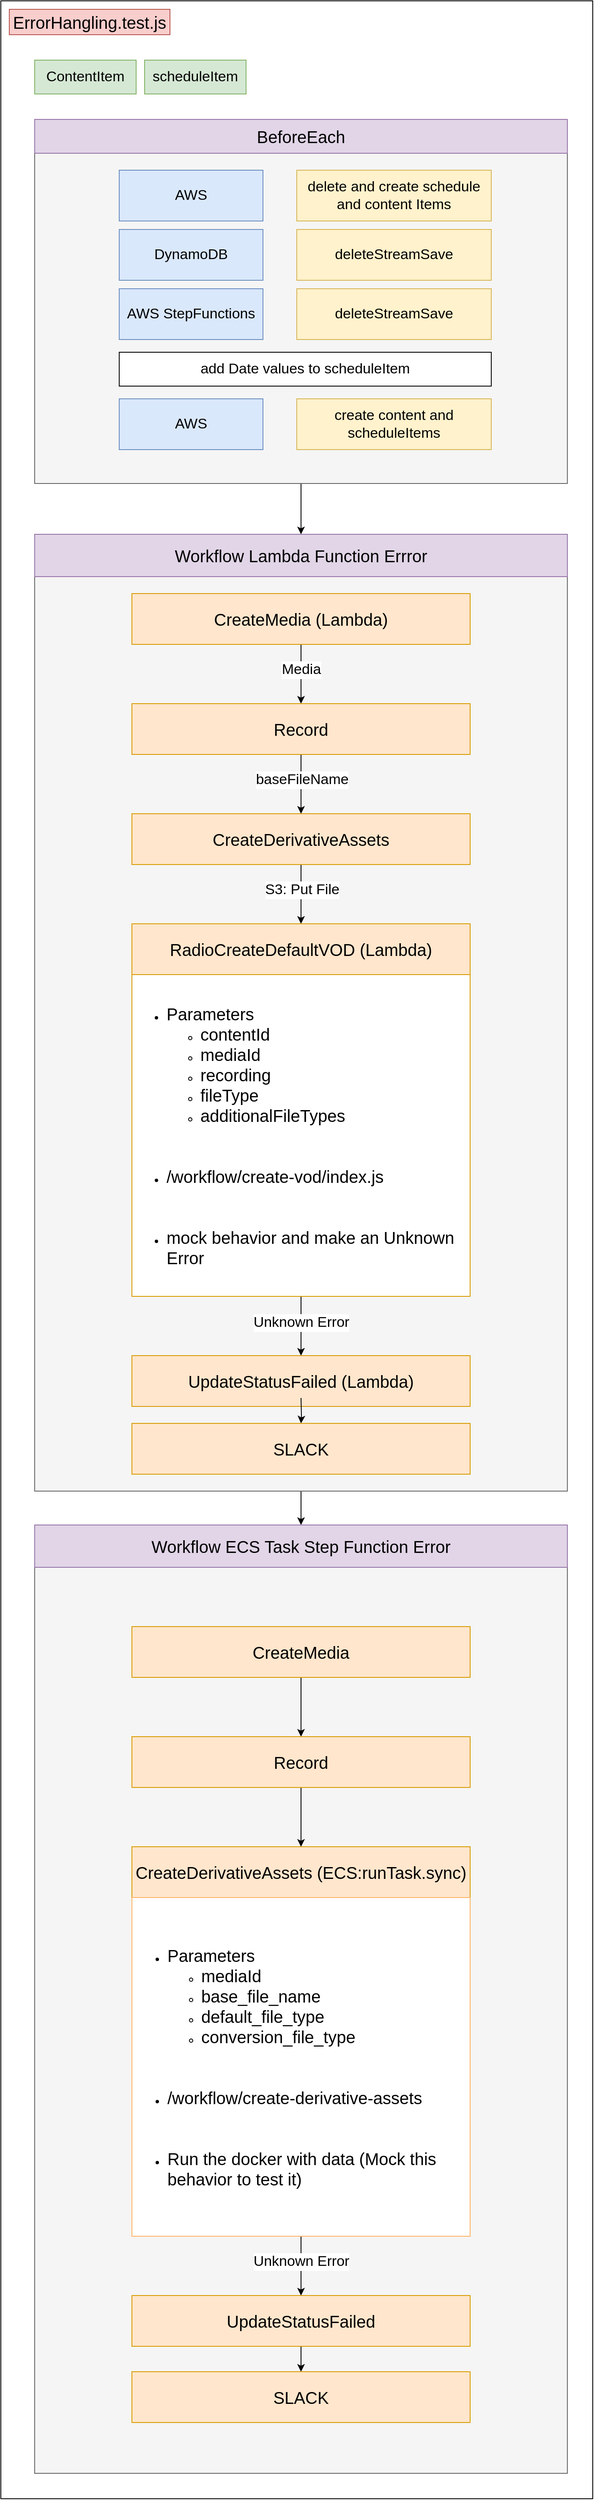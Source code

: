 <mxfile version="17.5.0" type="github">
  <diagram id="QgBXJNmuF9LUyoV8QWzJ" name="Page-1">
    <mxGraphModel dx="792" dy="1123" grid="1" gridSize="10" guides="1" tooltips="1" connect="1" arrows="1" fold="1" page="1" pageScale="1" pageWidth="827" pageHeight="1169" math="0" shadow="0">
      <root>
        <mxCell id="0" />
        <mxCell id="1" parent="0" />
        <mxCell id="U1BTU91VVIOKNPWe-Cvb-1" value="" style="rounded=0;whiteSpace=wrap;html=1;" parent="1" vertex="1">
          <mxGeometry x="90" y="160" width="700" height="2950" as="geometry" />
        </mxCell>
        <mxCell id="U1BTU91VVIOKNPWe-Cvb-86" style="edgeStyle=orthogonalEdgeStyle;rounded=0;orthogonalLoop=1;jettySize=auto;html=1;exitX=0.5;exitY=1;exitDx=0;exitDy=0;fontSize=17;" parent="1" source="U1BTU91VVIOKNPWe-Cvb-4" target="U1BTU91VVIOKNPWe-Cvb-58" edge="1">
          <mxGeometry relative="1" as="geometry" />
        </mxCell>
        <mxCell id="U1BTU91VVIOKNPWe-Cvb-4" value="" style="rounded=0;whiteSpace=wrap;html=1;fillColor=#f5f5f5;fontColor=#333333;strokeColor=#666666;" parent="1" vertex="1">
          <mxGeometry x="130" y="790" width="630" height="1130" as="geometry" />
        </mxCell>
        <mxCell id="U1BTU91VVIOKNPWe-Cvb-21" style="edgeStyle=orthogonalEdgeStyle;rounded=0;orthogonalLoop=1;jettySize=auto;html=1;fontSize=17;" parent="1" source="U1BTU91VVIOKNPWe-Cvb-2" target="U1BTU91VVIOKNPWe-Cvb-18" edge="1">
          <mxGeometry relative="1" as="geometry" />
        </mxCell>
        <mxCell id="U1BTU91VVIOKNPWe-Cvb-2" value="" style="rounded=0;whiteSpace=wrap;html=1;fillColor=#f5f5f5;fontColor=#333333;strokeColor=#666666;" parent="1" vertex="1">
          <mxGeometry x="130" y="300" width="630" height="430" as="geometry" />
        </mxCell>
        <mxCell id="U1BTU91VVIOKNPWe-Cvb-46" style="edgeStyle=orthogonalEdgeStyle;rounded=0;orthogonalLoop=1;jettySize=auto;html=1;fontSize=17;" parent="1" source="U1BTU91VVIOKNPWe-Cvb-3" target="U1BTU91VVIOKNPWe-Cvb-25" edge="1">
          <mxGeometry relative="1" as="geometry">
            <Array as="points">
              <mxPoint x="445" y="940" />
              <mxPoint x="445" y="940" />
            </Array>
          </mxGeometry>
        </mxCell>
        <mxCell id="U1BTU91VVIOKNPWe-Cvb-3" value="&lt;font style=&quot;font-size: 20px&quot;&gt;CreateMedia (Lambda)&lt;/font&gt;" style="rounded=0;whiteSpace=wrap;html=1;fillColor=#ffe6cc;strokeColor=#d79b00;" parent="1" vertex="1">
          <mxGeometry x="245" y="860" width="400" height="60" as="geometry" />
        </mxCell>
        <mxCell id="U1BTU91VVIOKNPWe-Cvb-6" value="BeforeEach" style="rounded=0;whiteSpace=wrap;html=1;fontSize=20;fillColor=#e1d5e7;strokeColor=#9673a6;" parent="1" vertex="1">
          <mxGeometry x="130" y="300" width="630" height="40" as="geometry" />
        </mxCell>
        <mxCell id="U1BTU91VVIOKNPWe-Cvb-7" value="ContentItem" style="rounded=0;whiteSpace=wrap;html=1;fontSize=17;fillColor=#d5e8d4;strokeColor=#82b366;" parent="1" vertex="1">
          <mxGeometry x="130" y="230" width="120" height="40" as="geometry" />
        </mxCell>
        <mxCell id="U1BTU91VVIOKNPWe-Cvb-8" value="ErrorHangling.test.js" style="rounded=0;whiteSpace=wrap;html=1;fontSize=20;fillColor=#f8cecc;strokeColor=#b85450;" parent="1" vertex="1">
          <mxGeometry x="100" y="170" width="190" height="30" as="geometry" />
        </mxCell>
        <mxCell id="U1BTU91VVIOKNPWe-Cvb-9" value="scheduleItem" style="rounded=0;whiteSpace=wrap;html=1;fontSize=17;fillColor=#d5e8d4;strokeColor=#82b366;" parent="1" vertex="1">
          <mxGeometry x="260" y="230" width="120" height="40" as="geometry" />
        </mxCell>
        <mxCell id="U1BTU91VVIOKNPWe-Cvb-10" value="AWS" style="rounded=0;whiteSpace=wrap;html=1;fontSize=17;fillColor=#dae8fc;strokeColor=#6c8ebf;" parent="1" vertex="1">
          <mxGeometry x="230" y="360" width="170" height="60" as="geometry" />
        </mxCell>
        <mxCell id="U1BTU91VVIOKNPWe-Cvb-11" value="delete and create schedule and content Items" style="rounded=0;whiteSpace=wrap;html=1;fontSize=17;fillColor=#fff2cc;strokeColor=#d6b656;" parent="1" vertex="1">
          <mxGeometry x="440" y="360" width="230" height="60" as="geometry" />
        </mxCell>
        <mxCell id="U1BTU91VVIOKNPWe-Cvb-12" value="deleteStreamSave" style="rounded=0;whiteSpace=wrap;html=1;fontSize=17;fillColor=#fff2cc;strokeColor=#d6b656;" parent="1" vertex="1">
          <mxGeometry x="440" y="430" width="230" height="60" as="geometry" />
        </mxCell>
        <mxCell id="U1BTU91VVIOKNPWe-Cvb-13" value="DynamoDB" style="rounded=0;whiteSpace=wrap;html=1;fontSize=17;fillColor=#dae8fc;strokeColor=#6c8ebf;" parent="1" vertex="1">
          <mxGeometry x="230" y="430" width="170" height="60" as="geometry" />
        </mxCell>
        <mxCell id="U1BTU91VVIOKNPWe-Cvb-14" value="deleteStreamSave" style="rounded=0;whiteSpace=wrap;html=1;fontSize=17;fillColor=#fff2cc;strokeColor=#d6b656;" parent="1" vertex="1">
          <mxGeometry x="440" y="500" width="230" height="60" as="geometry" />
        </mxCell>
        <mxCell id="U1BTU91VVIOKNPWe-Cvb-15" value="AWS StepFunctions" style="rounded=0;whiteSpace=wrap;html=1;fontSize=17;fillColor=#dae8fc;strokeColor=#6c8ebf;" parent="1" vertex="1">
          <mxGeometry x="230" y="500" width="170" height="60" as="geometry" />
        </mxCell>
        <mxCell id="U1BTU91VVIOKNPWe-Cvb-17" value="add Date values to scheduleItem" style="rounded=0;whiteSpace=wrap;html=1;fontSize=17;" parent="1" vertex="1">
          <mxGeometry x="230" y="575" width="440" height="40" as="geometry" />
        </mxCell>
        <mxCell id="U1BTU91VVIOKNPWe-Cvb-18" value="Workflow Lambda Function Errror" style="rounded=0;whiteSpace=wrap;html=1;fontSize=20;fillColor=#e1d5e7;strokeColor=#9673a6;" parent="1" vertex="1">
          <mxGeometry x="130" y="790" width="630" height="50" as="geometry" />
        </mxCell>
        <mxCell id="U1BTU91VVIOKNPWe-Cvb-19" value="AWS" style="rounded=0;whiteSpace=wrap;html=1;fontSize=17;fillColor=#dae8fc;strokeColor=#6c8ebf;" parent="1" vertex="1">
          <mxGeometry x="230" y="630" width="170" height="60" as="geometry" />
        </mxCell>
        <mxCell id="U1BTU91VVIOKNPWe-Cvb-20" value="create content and scheduleItems" style="rounded=0;whiteSpace=wrap;html=1;fontSize=17;fillColor=#fff2cc;strokeColor=#d6b656;" parent="1" vertex="1">
          <mxGeometry x="440" y="630" width="230" height="60" as="geometry" />
        </mxCell>
        <mxCell id="U1BTU91VVIOKNPWe-Cvb-44" style="edgeStyle=orthogonalEdgeStyle;rounded=0;orthogonalLoop=1;jettySize=auto;html=1;fontSize=17;" parent="1" source="U1BTU91VVIOKNPWe-Cvb-23" target="U1BTU91VVIOKNPWe-Cvb-24" edge="1">
          <mxGeometry relative="1" as="geometry" />
        </mxCell>
        <mxCell id="U1BTU91VVIOKNPWe-Cvb-23" value="&lt;font style=&quot;font-size: 20px&quot;&gt;CreateDerivativeAssets&lt;/font&gt;" style="rounded=0;whiteSpace=wrap;html=1;fillColor=#ffe6cc;strokeColor=#d79b00;" parent="1" vertex="1">
          <mxGeometry x="245" y="1120" width="400" height="60" as="geometry" />
        </mxCell>
        <mxCell id="U1BTU91VVIOKNPWe-Cvb-24" value="&lt;font style=&quot;font-size: 20px&quot;&gt;RadioCreateDefaultVOD (Lambda)&lt;/font&gt;" style="rounded=0;whiteSpace=wrap;html=1;fillColor=#ffe6cc;strokeColor=#d79b00;" parent="1" vertex="1">
          <mxGeometry x="245" y="1250" width="400" height="60" as="geometry" />
        </mxCell>
        <mxCell id="U1BTU91VVIOKNPWe-Cvb-45" style="edgeStyle=orthogonalEdgeStyle;rounded=0;orthogonalLoop=1;jettySize=auto;html=1;fontSize=17;" parent="1" source="U1BTU91VVIOKNPWe-Cvb-25" target="U1BTU91VVIOKNPWe-Cvb-23" edge="1">
          <mxGeometry relative="1" as="geometry" />
        </mxCell>
        <mxCell id="U1BTU91VVIOKNPWe-Cvb-25" value="&lt;font style=&quot;font-size: 20px&quot;&gt;Record&lt;/font&gt;" style="rounded=0;whiteSpace=wrap;html=1;fillColor=#ffe6cc;strokeColor=#d79b00;" parent="1" vertex="1">
          <mxGeometry x="245" y="990" width="400" height="60" as="geometry" />
        </mxCell>
        <mxCell id="U1BTU91VVIOKNPWe-Cvb-26" value="&lt;font style=&quot;font-size: 20px&quot;&gt;UpdateStatusFailed (Lambda)&lt;/font&gt;" style="rounded=0;whiteSpace=wrap;html=1;fillColor=#ffe6cc;strokeColor=#d79b00;" parent="1" vertex="1">
          <mxGeometry x="245" y="1760" width="400" height="60" as="geometry" />
        </mxCell>
        <mxCell id="U1BTU91VVIOKNPWe-Cvb-47" value="" style="rounded=0;whiteSpace=wrap;html=1;fillColor=#f5f5f5;fontColor=#333333;strokeColor=#666666;" parent="1" vertex="1">
          <mxGeometry x="130" y="2010" width="630" height="1070" as="geometry" />
        </mxCell>
        <mxCell id="U1BTU91VVIOKNPWe-Cvb-48" style="edgeStyle=orthogonalEdgeStyle;rounded=0;orthogonalLoop=1;jettySize=auto;html=1;fontSize=17;" parent="1" source="U1BTU91VVIOKNPWe-Cvb-49" target="U1BTU91VVIOKNPWe-Cvb-56" edge="1">
          <mxGeometry relative="1" as="geometry" />
        </mxCell>
        <mxCell id="U1BTU91VVIOKNPWe-Cvb-49" value="&lt;font style=&quot;font-size: 20px&quot;&gt;CreateMedia&lt;/font&gt;" style="rounded=0;whiteSpace=wrap;html=1;fillColor=#ffe6cc;strokeColor=#d79b00;" parent="1" vertex="1">
          <mxGeometry x="245" y="2080" width="400" height="60" as="geometry" />
        </mxCell>
        <mxCell id="U1BTU91VVIOKNPWe-Cvb-52" value="&lt;font style=&quot;font-size: 20px&quot;&gt;CreateDerivativeAssets (ECS:runTask.sync)&lt;/font&gt;" style="rounded=0;whiteSpace=wrap;html=1;fillColor=#ffe6cc;strokeColor=#d79b00;" parent="1" vertex="1">
          <mxGeometry x="245" y="2340" width="400" height="60" as="geometry" />
        </mxCell>
        <mxCell id="U1BTU91VVIOKNPWe-Cvb-55" style="edgeStyle=orthogonalEdgeStyle;rounded=0;orthogonalLoop=1;jettySize=auto;html=1;fontSize=17;" parent="1" source="U1BTU91VVIOKNPWe-Cvb-56" target="U1BTU91VVIOKNPWe-Cvb-52" edge="1">
          <mxGeometry relative="1" as="geometry" />
        </mxCell>
        <mxCell id="U1BTU91VVIOKNPWe-Cvb-56" value="&lt;font style=&quot;font-size: 20px&quot;&gt;Record&lt;/font&gt;" style="rounded=0;whiteSpace=wrap;html=1;fillColor=#ffe6cc;strokeColor=#d79b00;" parent="1" vertex="1">
          <mxGeometry x="245" y="2210" width="400" height="60" as="geometry" />
        </mxCell>
        <mxCell id="U1BTU91VVIOKNPWe-Cvb-71" style="edgeStyle=orthogonalEdgeStyle;rounded=0;orthogonalLoop=1;jettySize=auto;html=1;fontSize=17;" parent="1" source="U1BTU91VVIOKNPWe-Cvb-57" target="U1BTU91VVIOKNPWe-Cvb-69" edge="1">
          <mxGeometry relative="1" as="geometry" />
        </mxCell>
        <mxCell id="U1BTU91VVIOKNPWe-Cvb-57" value="&lt;font style=&quot;font-size: 20px&quot;&gt;UpdateStatusFailed&lt;/font&gt;" style="rounded=0;whiteSpace=wrap;html=1;fillColor=#ffe6cc;strokeColor=#d79b00;" parent="1" vertex="1">
          <mxGeometry x="245" y="2870" width="400" height="60" as="geometry" />
        </mxCell>
        <mxCell id="U1BTU91VVIOKNPWe-Cvb-58" value="Workflow ECS Task Step Function Error" style="rounded=0;whiteSpace=wrap;html=1;fontSize=20;fillColor=#e1d5e7;strokeColor=#9673a6;" parent="1" vertex="1">
          <mxGeometry x="130" y="1960" width="630" height="50" as="geometry" />
        </mxCell>
        <mxCell id="U1BTU91VVIOKNPWe-Cvb-73" style="edgeStyle=orthogonalEdgeStyle;rounded=0;orthogonalLoop=1;jettySize=auto;html=1;fontSize=17;" parent="1" source="U1BTU91VVIOKNPWe-Cvb-64" target="U1BTU91VVIOKNPWe-Cvb-57" edge="1">
          <mxGeometry relative="1" as="geometry" />
        </mxCell>
        <mxCell id="U1BTU91VVIOKNPWe-Cvb-74" value="Unknown Error" style="edgeLabel;html=1;align=center;verticalAlign=middle;resizable=0;points=[];fontSize=17;" parent="U1BTU91VVIOKNPWe-Cvb-73" vertex="1" connectable="0">
          <mxGeometry x="-0.161" relative="1" as="geometry">
            <mxPoint as="offset" />
          </mxGeometry>
        </mxCell>
        <mxCell id="U1BTU91VVIOKNPWe-Cvb-64" value="&lt;ul&gt;&lt;li&gt;&lt;font style=&quot;font-size: 20px&quot;&gt;Parameters&lt;/font&gt;&lt;/li&gt;&lt;ul&gt;&lt;li&gt;&lt;font style=&quot;font-size: 20px&quot;&gt;mediaId&lt;/font&gt;&lt;/li&gt;&lt;li&gt;&lt;font style=&quot;font-size: 20px&quot;&gt;base_file_name&lt;/font&gt;&lt;/li&gt;&lt;li&gt;&lt;span style=&quot;font-size: 20px&quot;&gt;default_file_type&lt;/span&gt;&lt;/li&gt;&lt;li&gt;&lt;span style=&quot;font-size: 20px&quot;&gt;conversion_file_type&lt;/span&gt;&lt;/li&gt;&lt;/ul&gt;&lt;/ul&gt;&lt;div&gt;&lt;span style=&quot;font-size: 20px&quot;&gt;&lt;br&gt;&lt;/span&gt;&lt;/div&gt;&lt;ul&gt;&lt;li&gt;&lt;span style=&quot;font-size: 20px&quot;&gt;/workflow/create-derivative-assets&lt;/span&gt;&lt;/li&gt;&lt;/ul&gt;&lt;div&gt;&lt;span style=&quot;font-size: 20px&quot;&gt;&lt;br&gt;&lt;/span&gt;&lt;/div&gt;&lt;ul&gt;&lt;li&gt;&lt;span style=&quot;font-size: 20px&quot;&gt;Run the docker with data (Mock this behavior to test it)&lt;/span&gt;&lt;/li&gt;&lt;/ul&gt;" style="rounded=0;whiteSpace=wrap;html=1;strokeColor=#FFB366;align=left;" parent="1" vertex="1">
          <mxGeometry x="245" y="2400" width="400" height="400" as="geometry" />
        </mxCell>
        <mxCell id="U1BTU91VVIOKNPWe-Cvb-69" value="&lt;font style=&quot;font-size: 20px&quot;&gt;SLACK&lt;/font&gt;" style="rounded=0;whiteSpace=wrap;html=1;fillColor=#ffe6cc;strokeColor=#d79b00;" parent="1" vertex="1">
          <mxGeometry x="245" y="2960" width="400" height="60" as="geometry" />
        </mxCell>
        <mxCell id="U1BTU91VVIOKNPWe-Cvb-79" style="edgeStyle=orthogonalEdgeStyle;rounded=0;orthogonalLoop=1;jettySize=auto;html=1;fontSize=17;" parent="1" source="U1BTU91VVIOKNPWe-Cvb-77" target="U1BTU91VVIOKNPWe-Cvb-26" edge="1">
          <mxGeometry relative="1" as="geometry" />
        </mxCell>
        <mxCell id="U1BTU91VVIOKNPWe-Cvb-82" value="Unknown Error" style="edgeLabel;html=1;align=center;verticalAlign=middle;resizable=0;points=[];fontSize=17;" parent="U1BTU91VVIOKNPWe-Cvb-79" vertex="1" connectable="0">
          <mxGeometry x="0.379" relative="1" as="geometry">
            <mxPoint y="-18" as="offset" />
          </mxGeometry>
        </mxCell>
        <mxCell id="U1BTU91VVIOKNPWe-Cvb-77" value="&lt;ul style=&quot;text-align: left&quot;&gt;&lt;li&gt;&lt;font style=&quot;font-size: 20px&quot;&gt;Parameters&lt;/font&gt;&lt;/li&gt;&lt;ul&gt;&lt;li&gt;&lt;font style=&quot;font-size: 20px&quot;&gt;contentId&lt;/font&gt;&lt;/li&gt;&lt;li&gt;&lt;font style=&quot;font-size: 20px&quot;&gt;mediaId&lt;/font&gt;&lt;/li&gt;&lt;li&gt;&lt;span style=&quot;font-size: 20px&quot;&gt;recording&lt;/span&gt;&lt;/li&gt;&lt;li&gt;&lt;span style=&quot;font-size: 20px&quot;&gt;fileType&lt;/span&gt;&lt;/li&gt;&lt;li&gt;&lt;span style=&quot;font-size: 20px&quot;&gt;additionalFileTypes&lt;/span&gt;&lt;/li&gt;&lt;/ul&gt;&lt;/ul&gt;&lt;div style=&quot;text-align: left&quot;&gt;&lt;span style=&quot;font-size: 20px&quot;&gt;&lt;br&gt;&lt;/span&gt;&lt;/div&gt;&lt;ul style=&quot;text-align: left&quot;&gt;&lt;li&gt;&lt;span style=&quot;font-size: 20px&quot;&gt;/workflow/create-vod/index.js&lt;/span&gt;&lt;/li&gt;&lt;/ul&gt;&lt;div style=&quot;text-align: left&quot;&gt;&lt;span style=&quot;font-size: 20px&quot;&gt;&lt;br&gt;&lt;/span&gt;&lt;/div&gt;&lt;ul style=&quot;text-align: left&quot;&gt;&lt;li&gt;&lt;span style=&quot;font-size: 20px&quot;&gt;mock behavior and make an Unknown Error&lt;/span&gt;&lt;/li&gt;&lt;/ul&gt;" style="rounded=0;whiteSpace=wrap;html=1;fillColor=default;strokeColor=#d79b00;" parent="1" vertex="1">
          <mxGeometry x="245" y="1310" width="400" height="380" as="geometry" />
        </mxCell>
        <mxCell id="U1BTU91VVIOKNPWe-Cvb-83" value="Media" style="edgeLabel;html=1;align=center;verticalAlign=middle;resizable=0;points=[];fontSize=17;" parent="1" vertex="1" connectable="0">
          <mxGeometry x="445" y="950" as="geometry" />
        </mxCell>
        <mxCell id="U1BTU91VVIOKNPWe-Cvb-84" value="baseFileName" style="edgeLabel;html=1;align=center;verticalAlign=middle;resizable=0;points=[];fontSize=17;" parent="1" vertex="1" connectable="0">
          <mxGeometry x="430" y="1070" as="geometry">
            <mxPoint x="16" y="10" as="offset" />
          </mxGeometry>
        </mxCell>
        <mxCell id="U1BTU91VVIOKNPWe-Cvb-85" value="S3: Put File" style="edgeLabel;html=1;align=center;verticalAlign=middle;resizable=0;points=[];fontSize=17;" parent="1" vertex="1" connectable="0">
          <mxGeometry x="430" y="1200" as="geometry">
            <mxPoint x="16" y="10" as="offset" />
          </mxGeometry>
        </mxCell>
        <mxCell id="jJwKCf9-HXvBzf4PzPpK-1" style="edgeStyle=orthogonalEdgeStyle;rounded=0;orthogonalLoop=1;jettySize=auto;html=1;fontSize=17;" edge="1" parent="1" target="jJwKCf9-HXvBzf4PzPpK-2">
          <mxGeometry relative="1" as="geometry">
            <mxPoint x="445" y="1810" as="sourcePoint" />
          </mxGeometry>
        </mxCell>
        <mxCell id="jJwKCf9-HXvBzf4PzPpK-2" value="&lt;font style=&quot;font-size: 20px&quot;&gt;SLACK&lt;/font&gt;" style="rounded=0;whiteSpace=wrap;html=1;fillColor=#ffe6cc;strokeColor=#d79b00;" vertex="1" parent="1">
          <mxGeometry x="245" y="1840" width="400" height="60" as="geometry" />
        </mxCell>
      </root>
    </mxGraphModel>
  </diagram>
</mxfile>
